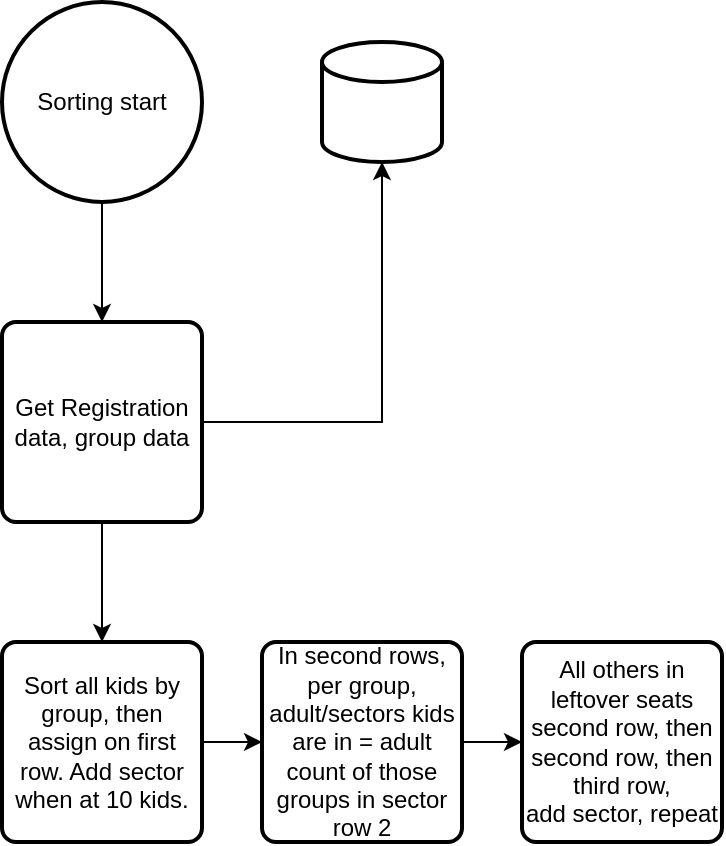 <mxfile version="20.5.3" type="embed"><diagram id="kPhh_Jn-8Zb6Mjsr6_DZ" name="Page-1"><mxGraphModel dx="491" dy="711" grid="1" gridSize="10" guides="1" tooltips="1" connect="1" arrows="1" fold="1" page="1" pageScale="1" pageWidth="850" pageHeight="1100" math="0" shadow="0"><root><mxCell id="0"/><mxCell id="1" parent="0"/><mxCell id="9" style="edgeStyle=orthogonalEdgeStyle;rounded=0;orthogonalLoop=1;jettySize=auto;html=1;entryX=0.5;entryY=0;entryDx=0;entryDy=0;" edge="1" parent="1" source="3" target="6"><mxGeometry relative="1" as="geometry"/></mxCell><mxCell id="3" value="Sorting start" style="strokeWidth=2;html=1;shape=mxgraph.flowchart.start_2;whiteSpace=wrap;" vertex="1" parent="1"><mxGeometry x="40" y="40" width="100" height="100" as="geometry"/></mxCell><mxCell id="5" value="" style="strokeWidth=2;html=1;shape=mxgraph.flowchart.database;whiteSpace=wrap;" vertex="1" parent="1"><mxGeometry x="200" y="60" width="60" height="60" as="geometry"/></mxCell><mxCell id="10" style="edgeStyle=orthogonalEdgeStyle;rounded=0;orthogonalLoop=1;jettySize=auto;html=1;entryX=0.5;entryY=1;entryDx=0;entryDy=0;entryPerimeter=0;" edge="1" parent="1" source="6" target="5"><mxGeometry relative="1" as="geometry"/></mxCell><mxCell id="12" style="edgeStyle=orthogonalEdgeStyle;rounded=0;orthogonalLoop=1;jettySize=auto;html=1;entryX=0.5;entryY=0;entryDx=0;entryDy=0;" edge="1" parent="1" source="6" target="11"><mxGeometry relative="1" as="geometry"/></mxCell><mxCell id="6" value="Get Registration data, group data" style="rounded=1;whiteSpace=wrap;html=1;absoluteArcSize=1;arcSize=14;strokeWidth=2;" vertex="1" parent="1"><mxGeometry x="40" y="200" width="100" height="100" as="geometry"/></mxCell><mxCell id="14" style="edgeStyle=orthogonalEdgeStyle;rounded=0;orthogonalLoop=1;jettySize=auto;html=1;entryX=0;entryY=0.5;entryDx=0;entryDy=0;" edge="1" parent="1" source="11" target="13"><mxGeometry relative="1" as="geometry"/></mxCell><mxCell id="11" value="Sort all kids by group, then assign on first row. Add sector when at 10 kids." style="rounded=1;whiteSpace=wrap;html=1;absoluteArcSize=1;arcSize=14;strokeWidth=2;" vertex="1" parent="1"><mxGeometry x="40" y="360" width="100" height="100" as="geometry"/></mxCell><mxCell id="16" style="edgeStyle=orthogonalEdgeStyle;rounded=0;orthogonalLoop=1;jettySize=auto;html=1;entryX=0;entryY=0.5;entryDx=0;entryDy=0;" edge="1" parent="1" source="13" target="15"><mxGeometry relative="1" as="geometry"/></mxCell><mxCell id="13" value="In second rows, per group, adult/sectors kids are in = adult count of those groups in sector row 2" style="rounded=1;whiteSpace=wrap;html=1;absoluteArcSize=1;arcSize=14;strokeWidth=2;" vertex="1" parent="1"><mxGeometry x="170" y="360" width="100" height="100" as="geometry"/></mxCell><mxCell id="15" value="All others in leftover seats second row, then second row, then third row,&lt;br&gt;add sector, repeat" style="rounded=1;whiteSpace=wrap;html=1;absoluteArcSize=1;arcSize=14;strokeWidth=2;" vertex="1" parent="1"><mxGeometry x="300" y="360" width="100" height="100" as="geometry"/></mxCell></root></mxGraphModel></diagram></mxfile>